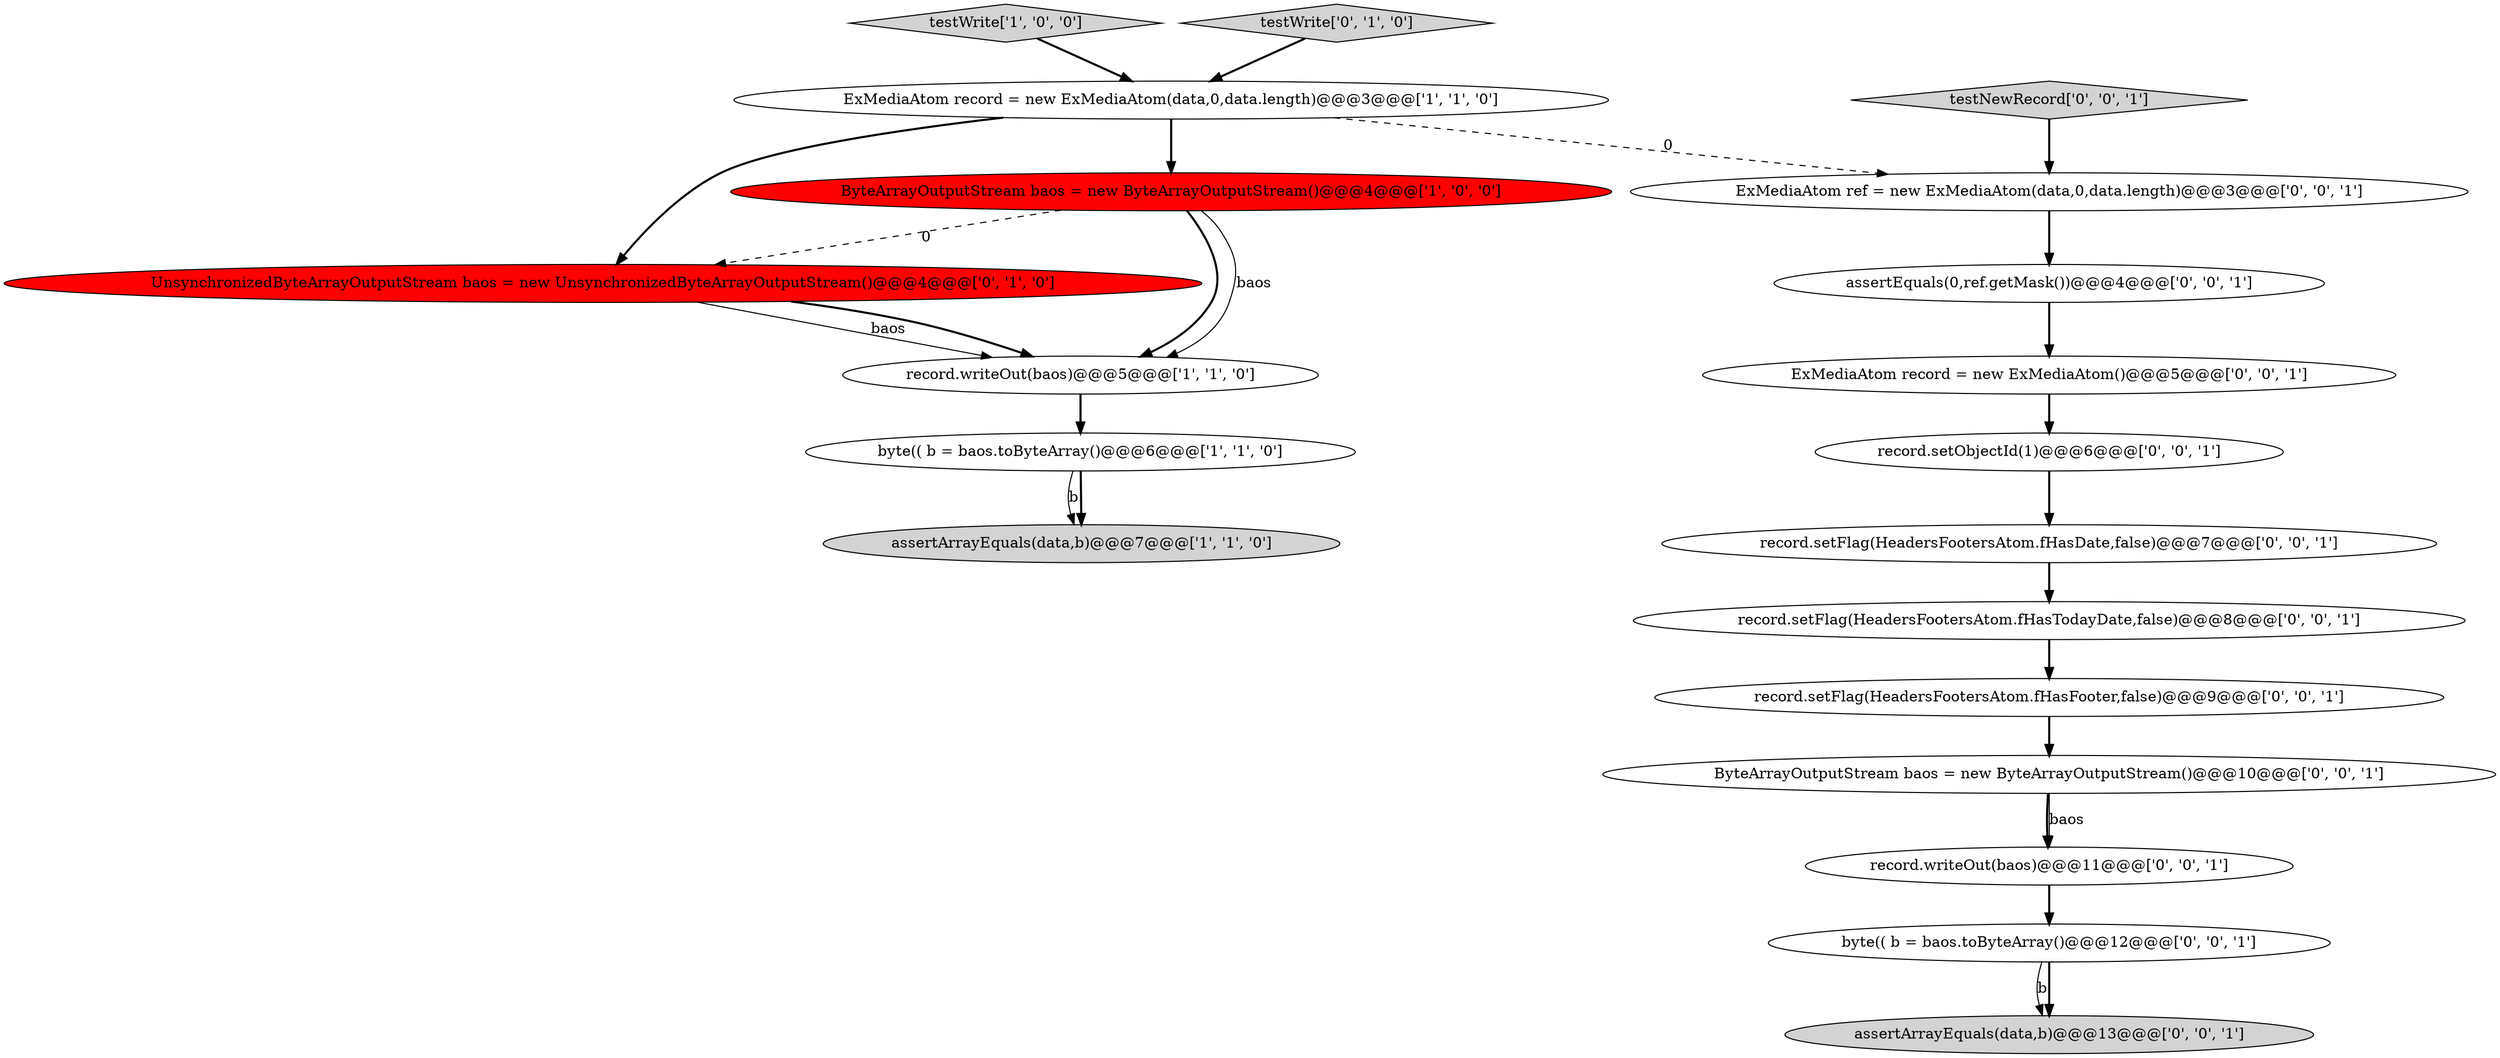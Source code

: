 digraph {
11 [style = filled, label = "ExMediaAtom record = new ExMediaAtom()@@@5@@@['0', '0', '1']", fillcolor = white, shape = ellipse image = "AAA0AAABBB3BBB"];
10 [style = filled, label = "assertEquals(0,ref.getMask())@@@4@@@['0', '0', '1']", fillcolor = white, shape = ellipse image = "AAA0AAABBB3BBB"];
0 [style = filled, label = "ExMediaAtom record = new ExMediaAtom(data,0,data.length)@@@3@@@['1', '1', '0']", fillcolor = white, shape = ellipse image = "AAA0AAABBB1BBB"];
5 [style = filled, label = "testWrite['1', '0', '0']", fillcolor = lightgray, shape = diamond image = "AAA0AAABBB1BBB"];
7 [style = filled, label = "UnsynchronizedByteArrayOutputStream baos = new UnsynchronizedByteArrayOutputStream()@@@4@@@['0', '1', '0']", fillcolor = red, shape = ellipse image = "AAA1AAABBB2BBB"];
4 [style = filled, label = "record.writeOut(baos)@@@5@@@['1', '1', '0']", fillcolor = white, shape = ellipse image = "AAA0AAABBB1BBB"];
2 [style = filled, label = "assertArrayEquals(data,b)@@@7@@@['1', '1', '0']", fillcolor = lightgray, shape = ellipse image = "AAA0AAABBB1BBB"];
1 [style = filled, label = "byte(( b = baos.toByteArray()@@@6@@@['1', '1', '0']", fillcolor = white, shape = ellipse image = "AAA0AAABBB1BBB"];
12 [style = filled, label = "testNewRecord['0', '0', '1']", fillcolor = lightgray, shape = diamond image = "AAA0AAABBB3BBB"];
19 [style = filled, label = "ByteArrayOutputStream baos = new ByteArrayOutputStream()@@@10@@@['0', '0', '1']", fillcolor = white, shape = ellipse image = "AAA0AAABBB3BBB"];
8 [style = filled, label = "assertArrayEquals(data,b)@@@13@@@['0', '0', '1']", fillcolor = lightgray, shape = ellipse image = "AAA0AAABBB3BBB"];
17 [style = filled, label = "record.setFlag(HeadersFootersAtom.fHasDate,false)@@@7@@@['0', '0', '1']", fillcolor = white, shape = ellipse image = "AAA0AAABBB3BBB"];
18 [style = filled, label = "record.setFlag(HeadersFootersAtom.fHasTodayDate,false)@@@8@@@['0', '0', '1']", fillcolor = white, shape = ellipse image = "AAA0AAABBB3BBB"];
3 [style = filled, label = "ByteArrayOutputStream baos = new ByteArrayOutputStream()@@@4@@@['1', '0', '0']", fillcolor = red, shape = ellipse image = "AAA1AAABBB1BBB"];
6 [style = filled, label = "testWrite['0', '1', '0']", fillcolor = lightgray, shape = diamond image = "AAA0AAABBB2BBB"];
9 [style = filled, label = "record.setObjectId(1)@@@6@@@['0', '0', '1']", fillcolor = white, shape = ellipse image = "AAA0AAABBB3BBB"];
15 [style = filled, label = "byte(( b = baos.toByteArray()@@@12@@@['0', '0', '1']", fillcolor = white, shape = ellipse image = "AAA0AAABBB3BBB"];
13 [style = filled, label = "record.writeOut(baos)@@@11@@@['0', '0', '1']", fillcolor = white, shape = ellipse image = "AAA0AAABBB3BBB"];
14 [style = filled, label = "record.setFlag(HeadersFootersAtom.fHasFooter,false)@@@9@@@['0', '0', '1']", fillcolor = white, shape = ellipse image = "AAA0AAABBB3BBB"];
16 [style = filled, label = "ExMediaAtom ref = new ExMediaAtom(data,0,data.length)@@@3@@@['0', '0', '1']", fillcolor = white, shape = ellipse image = "AAA0AAABBB3BBB"];
0->3 [style = bold, label=""];
15->8 [style = solid, label="b"];
16->10 [style = bold, label=""];
3->7 [style = dashed, label="0"];
1->2 [style = solid, label="b"];
0->16 [style = dashed, label="0"];
9->17 [style = bold, label=""];
14->19 [style = bold, label=""];
7->4 [style = solid, label="baos"];
6->0 [style = bold, label=""];
12->16 [style = bold, label=""];
7->4 [style = bold, label=""];
11->9 [style = bold, label=""];
3->4 [style = bold, label=""];
0->7 [style = bold, label=""];
19->13 [style = bold, label=""];
5->0 [style = bold, label=""];
17->18 [style = bold, label=""];
1->2 [style = bold, label=""];
4->1 [style = bold, label=""];
13->15 [style = bold, label=""];
18->14 [style = bold, label=""];
15->8 [style = bold, label=""];
3->4 [style = solid, label="baos"];
19->13 [style = solid, label="baos"];
10->11 [style = bold, label=""];
}
